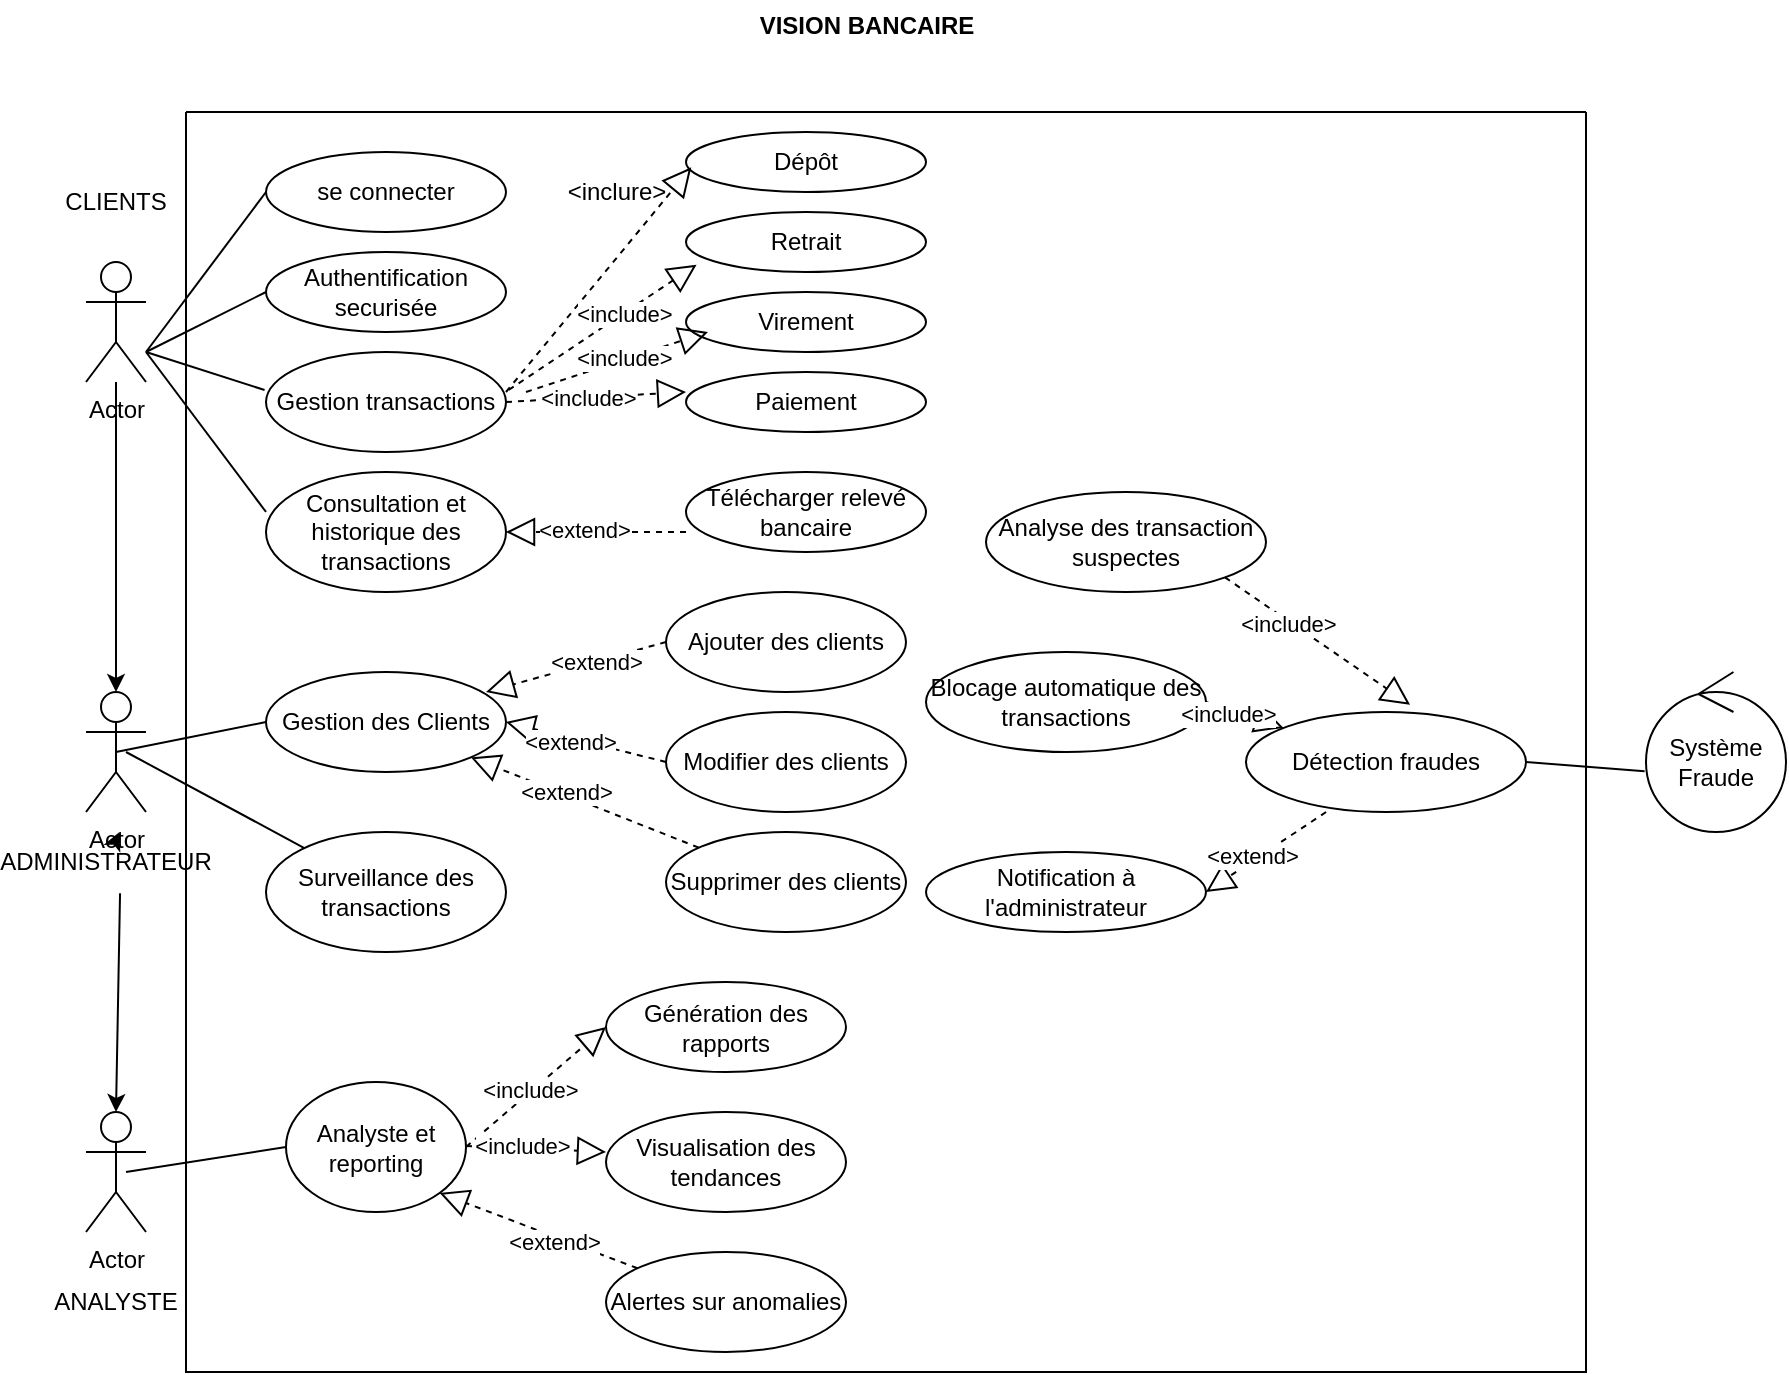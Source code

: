 <mxfile version="26.2.3">
  <diagram name="Page-1" id="yxbN0H4Vr31eugfJTmP-">
    <mxGraphModel dx="1619" dy="1633" grid="1" gridSize="10" guides="1" tooltips="1" connect="1" arrows="1" fold="1" page="1" pageScale="1" pageWidth="827" pageHeight="1169" math="0" shadow="0">
      <root>
        <mxCell id="0" />
        <mxCell id="1" parent="0" />
        <mxCell id="IRqZ6U3adZG9FDDFOCfk-2" value="&lt;font style=&quot;vertical-align: inherit;&quot;&gt;&lt;font style=&quot;vertical-align: inherit;&quot;&gt;se connecter&lt;/font&gt;&lt;/font&gt;" style="ellipse;whiteSpace=wrap;html=1;" vertex="1" parent="1">
          <mxGeometry x="110" y="50" width="120" height="40" as="geometry" />
        </mxCell>
        <mxCell id="IRqZ6U3adZG9FDDFOCfk-3" value="&lt;font style=&quot;vertical-align: inherit;&quot;&gt;&lt;font style=&quot;vertical-align: inherit;&quot;&gt;Authentification securisée&lt;/font&gt;&lt;/font&gt;" style="ellipse;whiteSpace=wrap;html=1;" vertex="1" parent="1">
          <mxGeometry x="110" y="100" width="120" height="40" as="geometry" />
        </mxCell>
        <mxCell id="IRqZ6U3adZG9FDDFOCfk-4" value="&lt;font style=&quot;vertical-align: inherit;&quot;&gt;&lt;font style=&quot;vertical-align: inherit;&quot;&gt;Gestion transactions&lt;/font&gt;&lt;/font&gt;" style="ellipse;whiteSpace=wrap;html=1;" vertex="1" parent="1">
          <mxGeometry x="110" y="150" width="120" height="50" as="geometry" />
        </mxCell>
        <mxCell id="IRqZ6U3adZG9FDDFOCfk-5" value="&lt;font style=&quot;vertical-align: inherit;&quot;&gt;&lt;font style=&quot;vertical-align: inherit;&quot;&gt;Consultation et historique des transactions&lt;/font&gt;&lt;/font&gt;" style="ellipse;whiteSpace=wrap;html=1;" vertex="1" parent="1">
          <mxGeometry x="110" y="210" width="120" height="60" as="geometry" />
        </mxCell>
        <mxCell id="IRqZ6U3adZG9FDDFOCfk-6" value="&lt;font style=&quot;vertical-align: inherit;&quot;&gt;&lt;font style=&quot;vertical-align: inherit;&quot;&gt;Dépôt&lt;/font&gt;&lt;/font&gt;" style="ellipse;whiteSpace=wrap;html=1;" vertex="1" parent="1">
          <mxGeometry x="320" y="40" width="120" height="30" as="geometry" />
        </mxCell>
        <mxCell id="IRqZ6U3adZG9FDDFOCfk-7" value="&lt;font style=&quot;vertical-align: inherit;&quot;&gt;&lt;font style=&quot;vertical-align: inherit;&quot;&gt;&lt;font style=&quot;vertical-align: inherit;&quot;&gt;&lt;font style=&quot;vertical-align: inherit;&quot;&gt;Virement&lt;/font&gt;&lt;/font&gt;&lt;/font&gt;&lt;/font&gt;" style="ellipse;whiteSpace=wrap;html=1;" vertex="1" parent="1">
          <mxGeometry x="320" y="120" width="120" height="30" as="geometry" />
        </mxCell>
        <mxCell id="IRqZ6U3adZG9FDDFOCfk-8" value="&lt;font style=&quot;vertical-align: inherit;&quot;&gt;&lt;font style=&quot;vertical-align: inherit;&quot;&gt;Retrait&lt;/font&gt;&lt;/font&gt;" style="ellipse;whiteSpace=wrap;html=1;" vertex="1" parent="1">
          <mxGeometry x="320" y="80" width="120" height="30" as="geometry" />
        </mxCell>
        <mxCell id="IRqZ6U3adZG9FDDFOCfk-9" value="&lt;font style=&quot;vertical-align: inherit;&quot;&gt;&lt;font style=&quot;vertical-align: inherit;&quot;&gt;Paiement&lt;/font&gt;&lt;/font&gt;" style="ellipse;whiteSpace=wrap;html=1;" vertex="1" parent="1">
          <mxGeometry x="320" y="160" width="120" height="30" as="geometry" />
        </mxCell>
        <mxCell id="IRqZ6U3adZG9FDDFOCfk-36" value="" style="edgeStyle=orthogonalEdgeStyle;rounded=0;orthogonalLoop=1;jettySize=auto;html=1;" edge="1" parent="1" source="IRqZ6U3adZG9FDDFOCfk-22" target="IRqZ6U3adZG9FDDFOCfk-35">
          <mxGeometry relative="1" as="geometry" />
        </mxCell>
        <mxCell id="IRqZ6U3adZG9FDDFOCfk-22" value="Actor" style="shape=umlActor;verticalLabelPosition=bottom;verticalAlign=top;html=1;outlineConnect=0;" vertex="1" parent="1">
          <mxGeometry x="20" y="105" width="30" height="60" as="geometry" />
        </mxCell>
        <mxCell id="IRqZ6U3adZG9FDDFOCfk-25" value="" style="endArrow=none;html=1;rounded=0;entryX=0;entryY=0.5;entryDx=0;entryDy=0;" edge="1" parent="1" target="IRqZ6U3adZG9FDDFOCfk-2">
          <mxGeometry width="50" height="50" relative="1" as="geometry">
            <mxPoint x="50" y="150" as="sourcePoint" />
            <mxPoint x="110" y="80" as="targetPoint" />
          </mxGeometry>
        </mxCell>
        <mxCell id="IRqZ6U3adZG9FDDFOCfk-26" value="" style="endArrow=none;html=1;rounded=0;entryX=0;entryY=0.5;entryDx=0;entryDy=0;" edge="1" parent="1" target="IRqZ6U3adZG9FDDFOCfk-3">
          <mxGeometry width="50" height="50" relative="1" as="geometry">
            <mxPoint x="50" y="150" as="sourcePoint" />
            <mxPoint x="120" y="90" as="targetPoint" />
          </mxGeometry>
        </mxCell>
        <mxCell id="IRqZ6U3adZG9FDDFOCfk-27" value="" style="endArrow=none;html=1;rounded=0;entryX=-0.006;entryY=0.38;entryDx=0;entryDy=0;entryPerimeter=0;" edge="1" parent="1" target="IRqZ6U3adZG9FDDFOCfk-4">
          <mxGeometry width="50" height="50" relative="1" as="geometry">
            <mxPoint x="50" y="150" as="sourcePoint" />
            <mxPoint x="130" y="100" as="targetPoint" />
          </mxGeometry>
        </mxCell>
        <mxCell id="IRqZ6U3adZG9FDDFOCfk-28" value="" style="endArrow=none;html=1;rounded=0;entryX=0;entryY=0.333;entryDx=0;entryDy=0;entryPerimeter=0;" edge="1" parent="1" target="IRqZ6U3adZG9FDDFOCfk-5">
          <mxGeometry width="50" height="50" relative="1" as="geometry">
            <mxPoint x="50" y="150" as="sourcePoint" />
            <mxPoint x="140" y="110" as="targetPoint" />
          </mxGeometry>
        </mxCell>
        <mxCell id="IRqZ6U3adZG9FDDFOCfk-29" value="&lt;font style=&quot;vertical-align: inherit;&quot;&gt;&lt;font style=&quot;vertical-align: inherit;&quot;&gt;&lt;font style=&quot;vertical-align: inherit;&quot;&gt;&lt;font style=&quot;vertical-align: inherit;&quot;&gt;&lt;font style=&quot;vertical-align: inherit;&quot;&gt;&lt;font style=&quot;vertical-align: inherit;&quot;&gt;&amp;lt;inclure&amp;gt;&lt;/font&gt;&lt;/font&gt;&lt;/font&gt;&lt;/font&gt;&lt;/font&gt;&lt;/font&gt;" style="text;html=1;align=center;verticalAlign=middle;resizable=0;points=[];autosize=1;strokeColor=none;fillColor=none;" vertex="1" parent="1">
          <mxGeometry x="250" y="55" width="70" height="30" as="geometry" />
        </mxCell>
        <mxCell id="IRqZ6U3adZG9FDDFOCfk-35" value="Actor" style="shape=umlActor;verticalLabelPosition=bottom;verticalAlign=top;html=1;outlineConnect=0;" vertex="1" parent="1">
          <mxGeometry x="20" y="320" width="30" height="60" as="geometry" />
        </mxCell>
        <mxCell id="IRqZ6U3adZG9FDDFOCfk-40" value="&lt;font style=&quot;vertical-align: inherit;&quot;&gt;&lt;font style=&quot;vertical-align: inherit;&quot;&gt;&lt;font style=&quot;vertical-align: inherit;&quot;&gt;&lt;font style=&quot;vertical-align: inherit;&quot;&gt;Gestion des Clients&lt;/font&gt;&lt;/font&gt;&lt;/font&gt;&lt;/font&gt;" style="ellipse;whiteSpace=wrap;html=1;" vertex="1" parent="1">
          <mxGeometry x="110" y="310" width="120" height="50" as="geometry" />
        </mxCell>
        <mxCell id="IRqZ6U3adZG9FDDFOCfk-41" value="&lt;font style=&quot;vertical-align: inherit;&quot;&gt;&lt;font style=&quot;vertical-align: inherit;&quot;&gt;Surveillance des transactions&lt;/font&gt;&lt;/font&gt;" style="ellipse;whiteSpace=wrap;html=1;" vertex="1" parent="1">
          <mxGeometry x="110" y="390" width="120" height="60" as="geometry" />
        </mxCell>
        <mxCell id="IRqZ6U3adZG9FDDFOCfk-42" value="&lt;font style=&quot;vertical-align: inherit;&quot;&gt;&lt;font style=&quot;vertical-align: inherit;&quot;&gt;Ajouter des clients&lt;/font&gt;&lt;/font&gt;" style="ellipse;whiteSpace=wrap;html=1;" vertex="1" parent="1">
          <mxGeometry x="310" y="270" width="120" height="50" as="geometry" />
        </mxCell>
        <mxCell id="IRqZ6U3adZG9FDDFOCfk-43" value="&lt;font style=&quot;vertical-align: inherit;&quot;&gt;&lt;font style=&quot;vertical-align: inherit;&quot;&gt;Modifier des clients&lt;/font&gt;&lt;/font&gt;" style="ellipse;whiteSpace=wrap;html=1;" vertex="1" parent="1">
          <mxGeometry x="310" y="330" width="120" height="50" as="geometry" />
        </mxCell>
        <mxCell id="IRqZ6U3adZG9FDDFOCfk-44" value="&lt;font style=&quot;vertical-align: inherit;&quot;&gt;&lt;font style=&quot;vertical-align: inherit;&quot;&gt;Supprimer des clients&lt;/font&gt;&lt;/font&gt;" style="ellipse;whiteSpace=wrap;html=1;" vertex="1" parent="1">
          <mxGeometry x="310" y="390" width="120" height="50" as="geometry" />
        </mxCell>
        <mxCell id="IRqZ6U3adZG9FDDFOCfk-47" value="" style="endArrow=block;dashed=1;endFill=0;endSize=12;html=1;rounded=0;entryX=1.038;entryY=0.089;entryDx=0;entryDy=0;entryPerimeter=0;" edge="1" parent="1" target="IRqZ6U3adZG9FDDFOCfk-29">
          <mxGeometry width="160" relative="1" as="geometry">
            <mxPoint x="230" y="170" as="sourcePoint" />
            <mxPoint x="390" y="120" as="targetPoint" />
          </mxGeometry>
        </mxCell>
        <mxCell id="IRqZ6U3adZG9FDDFOCfk-48" value="" style="endArrow=block;dashed=1;endFill=0;endSize=12;html=1;rounded=0;exitX=1.011;exitY=0.38;exitDx=0;exitDy=0;exitPerimeter=0;entryX=0.044;entryY=0.878;entryDx=0;entryDy=0;entryPerimeter=0;" edge="1" parent="1" source="IRqZ6U3adZG9FDDFOCfk-4" target="IRqZ6U3adZG9FDDFOCfk-8">
          <mxGeometry width="160" relative="1" as="geometry">
            <mxPoint x="240" y="130" as="sourcePoint" />
            <mxPoint x="341" y="76" as="targetPoint" />
          </mxGeometry>
        </mxCell>
        <mxCell id="IRqZ6U3adZG9FDDFOCfk-52" value="&lt;font style=&quot;vertical-align: inherit;&quot;&gt;&lt;font style=&quot;vertical-align: inherit;&quot;&gt;&amp;lt;include&amp;gt;&lt;/font&gt;&lt;/font&gt;" style="edgeLabel;html=1;align=center;verticalAlign=middle;resizable=0;points=[];" vertex="1" connectable="0" parent="IRqZ6U3adZG9FDDFOCfk-48">
          <mxGeometry x="0.223" relative="1" as="geometry">
            <mxPoint as="offset" />
          </mxGeometry>
        </mxCell>
        <mxCell id="IRqZ6U3adZG9FDDFOCfk-49" value="" style="endArrow=block;dashed=1;endFill=0;endSize=12;html=1;rounded=0;entryX=0.089;entryY=0.878;entryDx=0;entryDy=0;entryPerimeter=0;exitX=1;exitY=0.5;exitDx=0;exitDy=0;" edge="1" parent="1" source="IRqZ6U3adZG9FDDFOCfk-4">
          <mxGeometry width="160" relative="1" as="geometry">
            <mxPoint x="219" y="224" as="sourcePoint" />
            <mxPoint x="320" y="170" as="targetPoint" />
          </mxGeometry>
        </mxCell>
        <mxCell id="IRqZ6U3adZG9FDDFOCfk-54" value="&lt;font style=&quot;vertical-align: inherit;&quot;&gt;&lt;font style=&quot;vertical-align: inherit;&quot;&gt;&amp;lt;include&amp;gt;&lt;/font&gt;&lt;/font&gt;" style="edgeLabel;html=1;align=center;verticalAlign=middle;resizable=0;points=[];" vertex="1" connectable="0" parent="IRqZ6U3adZG9FDDFOCfk-49">
          <mxGeometry x="-0.089" relative="1" as="geometry">
            <mxPoint as="offset" />
          </mxGeometry>
        </mxCell>
        <mxCell id="IRqZ6U3adZG9FDDFOCfk-50" value="" style="endArrow=block;dashed=1;endFill=0;endSize=12;html=1;rounded=0;entryX=0.089;entryY=0.878;entryDx=0;entryDy=0;entryPerimeter=0;" edge="1" parent="1">
          <mxGeometry width="160" relative="1" as="geometry">
            <mxPoint x="240" y="170" as="sourcePoint" />
            <mxPoint x="331" y="140" as="targetPoint" />
          </mxGeometry>
        </mxCell>
        <mxCell id="IRqZ6U3adZG9FDDFOCfk-53" value="&lt;font style=&quot;vertical-align: inherit;&quot;&gt;&lt;font style=&quot;vertical-align: inherit;&quot;&gt;&amp;lt;include&amp;gt;&lt;/font&gt;&lt;/font&gt;" style="edgeLabel;html=1;align=center;verticalAlign=middle;resizable=0;points=[];" vertex="1" connectable="0" parent="IRqZ6U3adZG9FDDFOCfk-50">
          <mxGeometry x="0.083" y="1" relative="1" as="geometry">
            <mxPoint as="offset" />
          </mxGeometry>
        </mxCell>
        <mxCell id="IRqZ6U3adZG9FDDFOCfk-51" value="" style="endArrow=block;dashed=1;endFill=0;endSize=12;html=1;rounded=0;entryX=1;entryY=0.5;entryDx=0;entryDy=0;" edge="1" parent="1" target="IRqZ6U3adZG9FDDFOCfk-5">
          <mxGeometry width="160" relative="1" as="geometry">
            <mxPoint x="320" y="240" as="sourcePoint" />
            <mxPoint x="490" y="240" as="targetPoint" />
          </mxGeometry>
        </mxCell>
        <mxCell id="IRqZ6U3adZG9FDDFOCfk-55" value="&lt;font style=&quot;vertical-align: inherit;&quot;&gt;&lt;font style=&quot;vertical-align: inherit;&quot;&gt;&amp;lt;extend&amp;gt;&lt;/font&gt;&lt;/font&gt;" style="edgeLabel;html=1;align=center;verticalAlign=middle;resizable=0;points=[];" vertex="1" connectable="0" parent="IRqZ6U3adZG9FDDFOCfk-51">
          <mxGeometry x="0.133" y="-1" relative="1" as="geometry">
            <mxPoint as="offset" />
          </mxGeometry>
        </mxCell>
        <mxCell id="IRqZ6U3adZG9FDDFOCfk-56" value="" style="endArrow=block;dashed=1;endFill=0;endSize=12;html=1;rounded=0;entryX=1;entryY=1;entryDx=0;entryDy=0;" edge="1" parent="1" source="IRqZ6U3adZG9FDDFOCfk-44" target="IRqZ6U3adZG9FDDFOCfk-40">
          <mxGeometry width="160" relative="1" as="geometry">
            <mxPoint x="330" y="370" as="sourcePoint" />
            <mxPoint x="220" y="370" as="targetPoint" />
          </mxGeometry>
        </mxCell>
        <mxCell id="IRqZ6U3adZG9FDDFOCfk-62" value="&lt;font style=&quot;vertical-align: inherit;&quot;&gt;&lt;font style=&quot;vertical-align: inherit;&quot;&gt;&amp;lt;extend&amp;gt;&lt;/font&gt;&lt;/font&gt;" style="edgeLabel;html=1;align=center;verticalAlign=middle;resizable=0;points=[];" vertex="1" connectable="0" parent="IRqZ6U3adZG9FDDFOCfk-56">
          <mxGeometry x="0.181" y="-2" relative="1" as="geometry">
            <mxPoint as="offset" />
          </mxGeometry>
        </mxCell>
        <mxCell id="IRqZ6U3adZG9FDDFOCfk-57" value="" style="endArrow=block;dashed=1;endFill=0;endSize=12;html=1;rounded=0;entryX=1;entryY=0.5;entryDx=0;entryDy=0;exitX=0;exitY=0.5;exitDx=0;exitDy=0;" edge="1" parent="1" source="IRqZ6U3adZG9FDDFOCfk-43" target="IRqZ6U3adZG9FDDFOCfk-40">
          <mxGeometry width="160" relative="1" as="geometry">
            <mxPoint x="254" y="349.5" as="sourcePoint" />
            <mxPoint x="414" y="349.5" as="targetPoint" />
          </mxGeometry>
        </mxCell>
        <mxCell id="IRqZ6U3adZG9FDDFOCfk-61" value="&lt;font style=&quot;vertical-align: inherit;&quot;&gt;&lt;font style=&quot;vertical-align: inherit;&quot;&gt;&amp;lt;extend&amp;gt;&lt;/font&gt;&lt;/font&gt;" style="edgeLabel;html=1;align=center;verticalAlign=middle;resizable=0;points=[];" vertex="1" connectable="0" parent="IRqZ6U3adZG9FDDFOCfk-57">
          <mxGeometry x="0.188" y="2" relative="1" as="geometry">
            <mxPoint as="offset" />
          </mxGeometry>
        </mxCell>
        <mxCell id="IRqZ6U3adZG9FDDFOCfk-59" value="" style="endArrow=block;dashed=1;endFill=0;endSize=12;html=1;rounded=0;exitX=0;exitY=0.5;exitDx=0;exitDy=0;" edge="1" parent="1" source="IRqZ6U3adZG9FDDFOCfk-42">
          <mxGeometry width="160" relative="1" as="geometry">
            <mxPoint x="330" y="310" as="sourcePoint" />
            <mxPoint x="220" y="320" as="targetPoint" />
          </mxGeometry>
        </mxCell>
        <mxCell id="IRqZ6U3adZG9FDDFOCfk-60" value="&lt;font style=&quot;vertical-align: inherit;&quot;&gt;&lt;font style=&quot;vertical-align: inherit;&quot;&gt;&amp;lt;extend&amp;gt;&lt;/font&gt;&lt;/font&gt;" style="edgeLabel;html=1;align=center;verticalAlign=middle;resizable=0;points=[];" vertex="1" connectable="0" parent="IRqZ6U3adZG9FDDFOCfk-59">
          <mxGeometry x="-0.221" relative="1" as="geometry">
            <mxPoint as="offset" />
          </mxGeometry>
        </mxCell>
        <mxCell id="IRqZ6U3adZG9FDDFOCfk-10" value="&lt;font style=&quot;vertical-align: inherit;&quot;&gt;&lt;font style=&quot;vertical-align: inherit;&quot;&gt;Télécharger relevé bancaire&lt;/font&gt;&lt;/font&gt;" style="ellipse;whiteSpace=wrap;html=1;" vertex="1" parent="1">
          <mxGeometry x="320" y="210" width="120" height="40" as="geometry" />
        </mxCell>
        <mxCell id="IRqZ6U3adZG9FDDFOCfk-65" value="" style="endArrow=none;html=1;rounded=0;entryX=0;entryY=0.5;entryDx=0;entryDy=0;exitX=0.5;exitY=0.5;exitDx=0;exitDy=0;exitPerimeter=0;" edge="1" parent="1" source="IRqZ6U3adZG9FDDFOCfk-35" target="IRqZ6U3adZG9FDDFOCfk-40">
          <mxGeometry width="50" height="50" relative="1" as="geometry">
            <mxPoint x="50" y="360" as="sourcePoint" />
            <mxPoint x="100" y="310" as="targetPoint" />
          </mxGeometry>
        </mxCell>
        <mxCell id="IRqZ6U3adZG9FDDFOCfk-66" value="" style="endArrow=none;html=1;rounded=0;" edge="1" parent="1" target="IRqZ6U3adZG9FDDFOCfk-41">
          <mxGeometry width="50" height="50" relative="1" as="geometry">
            <mxPoint x="40" y="350" as="sourcePoint" />
            <mxPoint x="160" y="380" as="targetPoint" />
          </mxGeometry>
        </mxCell>
        <mxCell id="IRqZ6U3adZG9FDDFOCfk-68" value="&lt;font style=&quot;vertical-align: inherit;&quot;&gt;&lt;font style=&quot;vertical-align: inherit;&quot;&gt;Analyste et reporting&lt;/font&gt;&lt;/font&gt;" style="ellipse;whiteSpace=wrap;html=1;" vertex="1" parent="1">
          <mxGeometry x="120" y="515" width="90" height="65" as="geometry" />
        </mxCell>
        <mxCell id="IRqZ6U3adZG9FDDFOCfk-69" value="&lt;font style=&quot;vertical-align: inherit;&quot;&gt;&lt;font style=&quot;vertical-align: inherit;&quot;&gt;Génération des rapports&lt;/font&gt;&lt;/font&gt;" style="ellipse;whiteSpace=wrap;html=1;" vertex="1" parent="1">
          <mxGeometry x="280" y="465" width="120" height="45" as="geometry" />
        </mxCell>
        <mxCell id="IRqZ6U3adZG9FDDFOCfk-70" value="&lt;font style=&quot;vertical-align: inherit;&quot;&gt;&lt;font style=&quot;vertical-align: inherit;&quot;&gt;Alertes sur anomalies&lt;/font&gt;&lt;/font&gt;" style="ellipse;whiteSpace=wrap;html=1;" vertex="1" parent="1">
          <mxGeometry x="280" y="600" width="120" height="50" as="geometry" />
        </mxCell>
        <mxCell id="IRqZ6U3adZG9FDDFOCfk-71" value="&lt;font style=&quot;vertical-align: inherit;&quot;&gt;&lt;font style=&quot;vertical-align: inherit;&quot;&gt;Visualisation des tendances&lt;/font&gt;&lt;/font&gt;" style="ellipse;whiteSpace=wrap;html=1;" vertex="1" parent="1">
          <mxGeometry x="280" y="530" width="120" height="50" as="geometry" />
        </mxCell>
        <mxCell id="IRqZ6U3adZG9FDDFOCfk-72" value="" style="endArrow=block;dashed=1;endFill=0;endSize=12;html=1;rounded=0;exitX=1;exitY=0.5;exitDx=0;exitDy=0;entryX=0;entryY=0.5;entryDx=0;entryDy=0;" edge="1" parent="1" source="IRqZ6U3adZG9FDDFOCfk-68" target="IRqZ6U3adZG9FDDFOCfk-69">
          <mxGeometry width="160" relative="1" as="geometry">
            <mxPoint x="190" y="530" as="sourcePoint" />
            <mxPoint x="350" y="530" as="targetPoint" />
          </mxGeometry>
        </mxCell>
        <mxCell id="IRqZ6U3adZG9FDDFOCfk-77" value="&lt;font style=&quot;vertical-align: inherit;&quot;&gt;&lt;font style=&quot;vertical-align: inherit;&quot;&gt;&amp;lt;include&amp;gt;&lt;/font&gt;&lt;/font&gt;" style="edgeLabel;html=1;align=center;verticalAlign=middle;resizable=0;points=[];" vertex="1" connectable="0" parent="IRqZ6U3adZG9FDDFOCfk-72">
          <mxGeometry x="-0.066" y="1" relative="1" as="geometry">
            <mxPoint as="offset" />
          </mxGeometry>
        </mxCell>
        <mxCell id="IRqZ6U3adZG9FDDFOCfk-73" value="" style="endArrow=block;dashed=1;endFill=0;endSize=12;html=1;rounded=0;" edge="1" parent="1">
          <mxGeometry width="160" relative="1" as="geometry">
            <mxPoint x="210" y="547" as="sourcePoint" />
            <mxPoint x="280" y="550" as="targetPoint" />
          </mxGeometry>
        </mxCell>
        <mxCell id="IRqZ6U3adZG9FDDFOCfk-76" value="&lt;font style=&quot;vertical-align: inherit;&quot;&gt;&lt;font style=&quot;vertical-align: inherit;&quot;&gt;&amp;lt;include&amp;gt;&lt;/font&gt;&lt;/font&gt;" style="edgeLabel;html=1;align=center;verticalAlign=middle;resizable=0;points=[];" vertex="1" connectable="0" parent="IRqZ6U3adZG9FDDFOCfk-73">
          <mxGeometry x="-0.201" y="1" relative="1" as="geometry">
            <mxPoint as="offset" />
          </mxGeometry>
        </mxCell>
        <mxCell id="IRqZ6U3adZG9FDDFOCfk-74" value="" style="endArrow=block;dashed=1;endFill=0;endSize=12;html=1;rounded=0;entryX=1;entryY=1;entryDx=0;entryDy=0;" edge="1" parent="1" source="IRqZ6U3adZG9FDDFOCfk-70" target="IRqZ6U3adZG9FDDFOCfk-68">
          <mxGeometry width="160" relative="1" as="geometry">
            <mxPoint x="210" y="630" as="sourcePoint" />
            <mxPoint x="300" y="600" as="targetPoint" />
          </mxGeometry>
        </mxCell>
        <mxCell id="IRqZ6U3adZG9FDDFOCfk-75" value="&lt;font style=&quot;vertical-align: inherit;&quot;&gt;&lt;font style=&quot;vertical-align: inherit;&quot;&gt;&amp;lt;extend&amp;gt;&lt;/font&gt;&lt;/font&gt;" style="edgeLabel;html=1;align=center;verticalAlign=middle;resizable=0;points=[];" vertex="1" connectable="0" parent="IRqZ6U3adZG9FDDFOCfk-74">
          <mxGeometry x="-0.172" y="2" relative="1" as="geometry">
            <mxPoint as="offset" />
          </mxGeometry>
        </mxCell>
        <mxCell id="IRqZ6U3adZG9FDDFOCfk-78" value="" style="endArrow=none;html=1;rounded=0;entryX=0;entryY=0.5;entryDx=0;entryDy=0;" edge="1" parent="1" target="IRqZ6U3adZG9FDDFOCfk-68">
          <mxGeometry width="50" height="50" relative="1" as="geometry">
            <mxPoint x="40" y="560" as="sourcePoint" />
            <mxPoint x="120" y="560" as="targetPoint" />
          </mxGeometry>
        </mxCell>
        <mxCell id="IRqZ6U3adZG9FDDFOCfk-79" value="" style="swimlane;startSize=0;" vertex="1" parent="1">
          <mxGeometry x="70" y="30" width="700" height="630" as="geometry" />
        </mxCell>
        <mxCell id="IRqZ6U3adZG9FDDFOCfk-88" value="Détection fraudes" style="ellipse;whiteSpace=wrap;html=1;" vertex="1" parent="IRqZ6U3adZG9FDDFOCfk-79">
          <mxGeometry x="530" y="300" width="140" height="50" as="geometry" />
        </mxCell>
        <mxCell id="IRqZ6U3adZG9FDDFOCfk-87" value="Analyse des transaction suspectes" style="ellipse;whiteSpace=wrap;html=1;" vertex="1" parent="IRqZ6U3adZG9FDDFOCfk-79">
          <mxGeometry x="400" y="190" width="140" height="50" as="geometry" />
        </mxCell>
        <mxCell id="IRqZ6U3adZG9FDDFOCfk-86" value="Blocage automatique des transactions" style="ellipse;whiteSpace=wrap;html=1;" vertex="1" parent="IRqZ6U3adZG9FDDFOCfk-79">
          <mxGeometry x="370" y="270" width="140" height="50" as="geometry" />
        </mxCell>
        <mxCell id="IRqZ6U3adZG9FDDFOCfk-90" value="Notification à l&#39;administrateur" style="ellipse;whiteSpace=wrap;html=1;" vertex="1" parent="IRqZ6U3adZG9FDDFOCfk-79">
          <mxGeometry x="370" y="370" width="140" height="40" as="geometry" />
        </mxCell>
        <mxCell id="IRqZ6U3adZG9FDDFOCfk-91" value="" style="endArrow=block;dashed=1;endFill=0;endSize=12;html=1;rounded=0;exitX=1;exitY=1;exitDx=0;exitDy=0;entryX=0.586;entryY=-0.073;entryDx=0;entryDy=0;entryPerimeter=0;" edge="1" parent="IRqZ6U3adZG9FDDFOCfk-79" source="IRqZ6U3adZG9FDDFOCfk-87" target="IRqZ6U3adZG9FDDFOCfk-88">
          <mxGeometry width="160" relative="1" as="geometry">
            <mxPoint x="480" y="260" as="sourcePoint" />
            <mxPoint x="640" y="260" as="targetPoint" />
          </mxGeometry>
        </mxCell>
        <mxCell id="IRqZ6U3adZG9FDDFOCfk-94" value="&amp;lt;include&amp;gt;" style="edgeLabel;html=1;align=center;verticalAlign=middle;resizable=0;points=[];" vertex="1" connectable="0" parent="IRqZ6U3adZG9FDDFOCfk-91">
          <mxGeometry x="-0.304" y="-1" relative="1" as="geometry">
            <mxPoint as="offset" />
          </mxGeometry>
        </mxCell>
        <mxCell id="IRqZ6U3adZG9FDDFOCfk-92" value="" style="endArrow=block;dashed=1;endFill=0;endSize=12;html=1;rounded=0;exitX=1;exitY=0.5;exitDx=0;exitDy=0;" edge="1" parent="IRqZ6U3adZG9FDDFOCfk-79" source="IRqZ6U3adZG9FDDFOCfk-86" target="IRqZ6U3adZG9FDDFOCfk-88">
          <mxGeometry width="160" relative="1" as="geometry">
            <mxPoint x="380" y="430" as="sourcePoint" />
            <mxPoint x="540" y="430" as="targetPoint" />
          </mxGeometry>
        </mxCell>
        <mxCell id="IRqZ6U3adZG9FDDFOCfk-95" value="&amp;lt;include&amp;gt;" style="edgeLabel;html=1;align=center;verticalAlign=middle;resizable=0;points=[];" vertex="1" connectable="0" parent="IRqZ6U3adZG9FDDFOCfk-92">
          <mxGeometry x="-0.377" y="-2" relative="1" as="geometry">
            <mxPoint as="offset" />
          </mxGeometry>
        </mxCell>
        <mxCell id="IRqZ6U3adZG9FDDFOCfk-93" value="" style="endArrow=block;dashed=1;endFill=0;endSize=12;html=1;rounded=0;entryX=1;entryY=0.5;entryDx=0;entryDy=0;exitX=0.286;exitY=1;exitDx=0;exitDy=0;exitPerimeter=0;" edge="1" parent="IRqZ6U3adZG9FDDFOCfk-79" source="IRqZ6U3adZG9FDDFOCfk-88" target="IRqZ6U3adZG9FDDFOCfk-90">
          <mxGeometry width="160" relative="1" as="geometry">
            <mxPoint x="380" y="430" as="sourcePoint" />
            <mxPoint x="540" y="430" as="targetPoint" />
          </mxGeometry>
        </mxCell>
        <mxCell id="IRqZ6U3adZG9FDDFOCfk-96" value="&amp;lt;extend&amp;gt;" style="edgeLabel;html=1;align=center;verticalAlign=middle;resizable=0;points=[];" vertex="1" connectable="0" parent="IRqZ6U3adZG9FDDFOCfk-93">
          <mxGeometry x="0.19" y="-2" relative="1" as="geometry">
            <mxPoint as="offset" />
          </mxGeometry>
        </mxCell>
        <mxCell id="IRqZ6U3adZG9FDDFOCfk-89" value="Système Fraude" style="ellipse;shape=umlControl;whiteSpace=wrap;html=1;" vertex="1" parent="1">
          <mxGeometry x="800" y="310" width="70" height="80" as="geometry" />
        </mxCell>
        <mxCell id="IRqZ6U3adZG9FDDFOCfk-97" value="" style="endArrow=none;html=1;rounded=0;entryX=-0.01;entryY=0.621;entryDx=0;entryDy=0;entryPerimeter=0;exitX=1;exitY=0.5;exitDx=0;exitDy=0;" edge="1" parent="1" source="IRqZ6U3adZG9FDDFOCfk-88" target="IRqZ6U3adZG9FDDFOCfk-89">
          <mxGeometry width="50" height="50" relative="1" as="geometry">
            <mxPoint x="700" y="445" as="sourcePoint" />
            <mxPoint x="750" y="395" as="targetPoint" />
          </mxGeometry>
        </mxCell>
        <mxCell id="IRqZ6U3adZG9FDDFOCfk-98" value="VISION BANCAIRE" style="text;align=center;fontStyle=1;verticalAlign=middle;spacingLeft=3;spacingRight=3;strokeColor=none;rotatable=0;points=[[0,0.5],[1,0.5]];portConstraint=eastwest;html=1;" vertex="1" parent="1">
          <mxGeometry x="370" y="-26" width="80" height="26" as="geometry" />
        </mxCell>
        <mxCell id="IRqZ6U3adZG9FDDFOCfk-101" value="CLIENTS" style="text;html=1;align=center;verticalAlign=middle;whiteSpace=wrap;rounded=0;" vertex="1" parent="1">
          <mxGeometry x="5" y="60" width="60" height="30" as="geometry" />
        </mxCell>
        <mxCell id="IRqZ6U3adZG9FDDFOCfk-103" value="" style="endArrow=classic;html=1;rounded=0;" edge="1" parent="1" target="IRqZ6U3adZG9FDDFOCfk-102">
          <mxGeometry width="50" height="50" relative="1" as="geometry">
            <mxPoint x="34.5" y="395" as="sourcePoint" />
            <mxPoint x="34.5" y="515" as="targetPoint" />
          </mxGeometry>
        </mxCell>
        <mxCell id="IRqZ6U3adZG9FDDFOCfk-102" value="ADMINISTRATEUR" style="text;html=1;align=center;verticalAlign=middle;whiteSpace=wrap;rounded=0;" vertex="1" parent="1">
          <mxGeometry y="390" width="60" height="30" as="geometry" />
        </mxCell>
        <mxCell id="IRqZ6U3adZG9FDDFOCfk-104" value="ANALYSTE" style="text;html=1;align=center;verticalAlign=middle;whiteSpace=wrap;rounded=0;" vertex="1" parent="1">
          <mxGeometry x="5" y="610" width="60" height="30" as="geometry" />
        </mxCell>
        <mxCell id="IRqZ6U3adZG9FDDFOCfk-105" value="Actor" style="shape=umlActor;verticalLabelPosition=bottom;verticalAlign=top;html=1;outlineConnect=0;" vertex="1" parent="1">
          <mxGeometry x="20" y="530" width="30" height="60" as="geometry" />
        </mxCell>
        <mxCell id="IRqZ6U3adZG9FDDFOCfk-106" value="" style="endArrow=classic;html=1;rounded=0;exitX=0.617;exitY=1.022;exitDx=0;exitDy=0;entryX=0.5;entryY=0;entryDx=0;entryDy=0;entryPerimeter=0;exitPerimeter=0;" edge="1" parent="1" source="IRqZ6U3adZG9FDDFOCfk-102" target="IRqZ6U3adZG9FDDFOCfk-105">
          <mxGeometry width="50" height="50" relative="1" as="geometry">
            <mxPoint x="380" y="480" as="sourcePoint" />
            <mxPoint x="430" y="430" as="targetPoint" />
          </mxGeometry>
        </mxCell>
      </root>
    </mxGraphModel>
  </diagram>
</mxfile>
